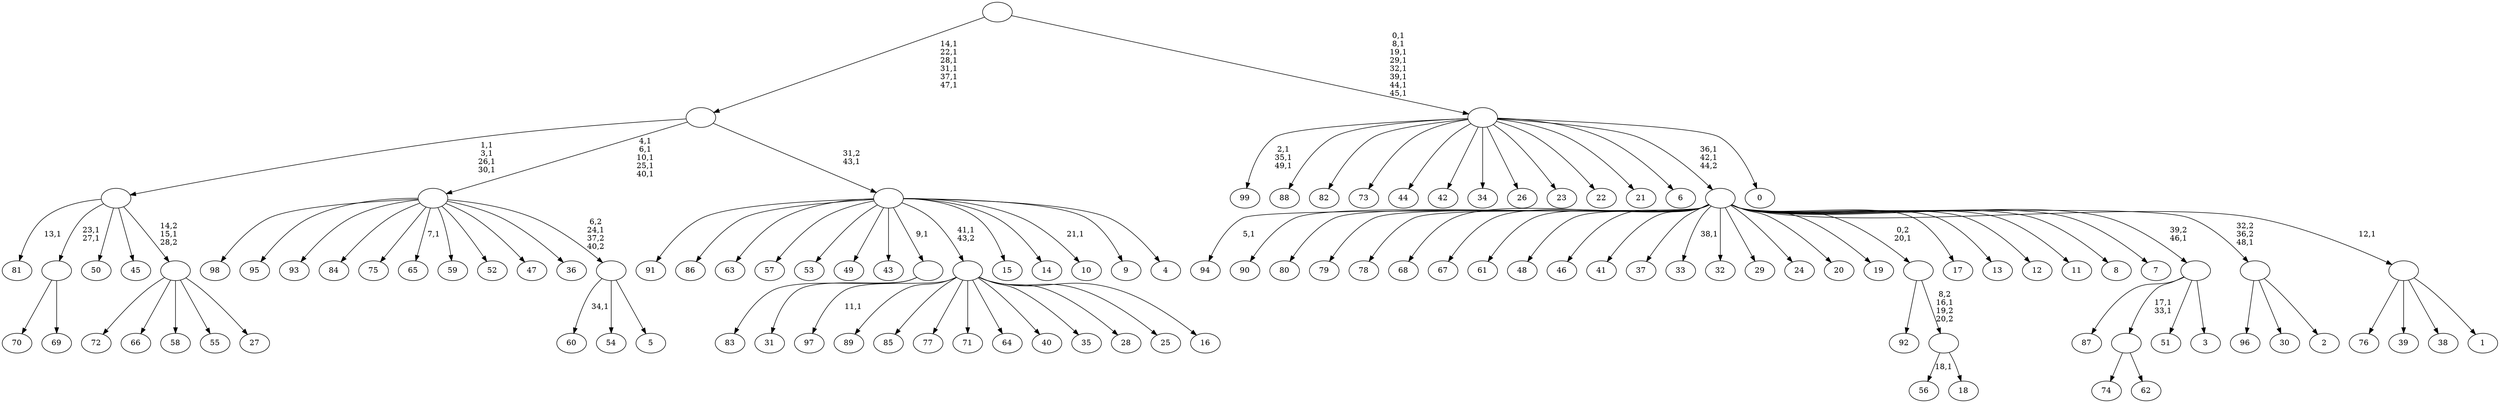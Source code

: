 digraph T {
	150 [label="99"]
	146 [label="98"]
	145 [label="97"]
	143 [label="96"]
	142 [label="95"]
	141 [label="94"]
	139 [label="93"]
	138 [label="92"]
	137 [label="91"]
	136 [label="90"]
	135 [label="89"]
	134 [label="88"]
	133 [label="87"]
	132 [label="86"]
	131 [label="85"]
	130 [label="84"]
	129 [label="83"]
	128 [label="82"]
	127 [label="81"]
	125 [label="80"]
	124 [label="79"]
	123 [label="78"]
	122 [label="77"]
	121 [label="76"]
	120 [label="75"]
	119 [label="74"]
	118 [label="73"]
	117 [label="72"]
	116 [label="71"]
	115 [label="70"]
	114 [label="69"]
	113 [label=""]
	111 [label="68"]
	110 [label="67"]
	109 [label="66"]
	108 [label="65"]
	106 [label="64"]
	105 [label="63"]
	104 [label="62"]
	103 [label=""]
	101 [label="61"]
	100 [label="60"]
	98 [label="59"]
	97 [label="58"]
	96 [label="57"]
	95 [label="56"]
	93 [label="55"]
	92 [label="54"]
	91 [label="53"]
	90 [label="52"]
	89 [label="51"]
	88 [label="50"]
	87 [label="49"]
	86 [label="48"]
	85 [label="47"]
	84 [label="46"]
	83 [label="45"]
	82 [label="44"]
	81 [label="43"]
	80 [label="42"]
	79 [label="41"]
	78 [label="40"]
	77 [label="39"]
	76 [label="38"]
	75 [label="37"]
	74 [label="36"]
	73 [label="35"]
	72 [label="34"]
	71 [label="33"]
	69 [label="32"]
	68 [label="31"]
	67 [label=""]
	66 [label="30"]
	65 [label="29"]
	64 [label="28"]
	63 [label="27"]
	62 [label=""]
	61 [label=""]
	57 [label="26"]
	56 [label="25"]
	55 [label="24"]
	54 [label="23"]
	53 [label="22"]
	52 [label="21"]
	51 [label="20"]
	50 [label="19"]
	49 [label="18"]
	48 [label=""]
	47 [label=""]
	46 [label="17"]
	45 [label="16"]
	44 [label=""]
	43 [label="15"]
	42 [label="14"]
	41 [label="13"]
	40 [label="12"]
	39 [label="11"]
	38 [label="10"]
	36 [label="9"]
	35 [label="8"]
	34 [label="7"]
	33 [label="6"]
	32 [label="5"]
	31 [label=""]
	30 [label=""]
	25 [label="4"]
	24 [label=""]
	23 [label=""]
	17 [label="3"]
	16 [label=""]
	15 [label="2"]
	14 [label=""]
	13 [label="1"]
	12 [label=""]
	11 [label=""]
	9 [label="0"]
	8 [label=""]
	0 [label=""]
	113 -> 115 [label=""]
	113 -> 114 [label=""]
	103 -> 119 [label=""]
	103 -> 104 [label=""]
	67 -> 129 [label=""]
	67 -> 68 [label=""]
	62 -> 117 [label=""]
	62 -> 109 [label=""]
	62 -> 97 [label=""]
	62 -> 93 [label=""]
	62 -> 63 [label=""]
	61 -> 113 [label="23,1\n27,1"]
	61 -> 127 [label="13,1"]
	61 -> 88 [label=""]
	61 -> 83 [label=""]
	61 -> 62 [label="14,2\n15,1\n28,2"]
	48 -> 95 [label="18,1"]
	48 -> 49 [label=""]
	47 -> 138 [label=""]
	47 -> 48 [label="8,2\n16,1\n19,2\n20,2"]
	44 -> 145 [label="11,1"]
	44 -> 135 [label=""]
	44 -> 131 [label=""]
	44 -> 122 [label=""]
	44 -> 116 [label=""]
	44 -> 106 [label=""]
	44 -> 78 [label=""]
	44 -> 73 [label=""]
	44 -> 64 [label=""]
	44 -> 56 [label=""]
	44 -> 45 [label=""]
	31 -> 100 [label="34,1"]
	31 -> 92 [label=""]
	31 -> 32 [label=""]
	30 -> 108 [label="7,1"]
	30 -> 146 [label=""]
	30 -> 142 [label=""]
	30 -> 139 [label=""]
	30 -> 130 [label=""]
	30 -> 120 [label=""]
	30 -> 98 [label=""]
	30 -> 90 [label=""]
	30 -> 85 [label=""]
	30 -> 74 [label=""]
	30 -> 31 [label="6,2\n24,1\n37,2\n40,2"]
	24 -> 38 [label="21,1"]
	24 -> 137 [label=""]
	24 -> 132 [label=""]
	24 -> 105 [label=""]
	24 -> 96 [label=""]
	24 -> 91 [label=""]
	24 -> 87 [label=""]
	24 -> 81 [label=""]
	24 -> 67 [label="9,1"]
	24 -> 44 [label="41,1\n43,2"]
	24 -> 43 [label=""]
	24 -> 42 [label=""]
	24 -> 36 [label=""]
	24 -> 25 [label=""]
	23 -> 30 [label="4,1\n6,1\n10,1\n25,1\n40,1"]
	23 -> 61 [label="1,1\n3,1\n26,1\n30,1"]
	23 -> 24 [label="31,2\n43,1"]
	16 -> 103 [label="17,1\n33,1"]
	16 -> 133 [label=""]
	16 -> 89 [label=""]
	16 -> 17 [label=""]
	14 -> 143 [label=""]
	14 -> 66 [label=""]
	14 -> 15 [label=""]
	12 -> 121 [label=""]
	12 -> 77 [label=""]
	12 -> 76 [label=""]
	12 -> 13 [label=""]
	11 -> 71 [label="38,1"]
	11 -> 141 [label="5,1"]
	11 -> 136 [label=""]
	11 -> 125 [label=""]
	11 -> 124 [label=""]
	11 -> 123 [label=""]
	11 -> 111 [label=""]
	11 -> 110 [label=""]
	11 -> 101 [label=""]
	11 -> 86 [label=""]
	11 -> 84 [label=""]
	11 -> 79 [label=""]
	11 -> 75 [label=""]
	11 -> 69 [label=""]
	11 -> 65 [label=""]
	11 -> 55 [label=""]
	11 -> 51 [label=""]
	11 -> 50 [label=""]
	11 -> 47 [label="0,2\n20,1"]
	11 -> 46 [label=""]
	11 -> 41 [label=""]
	11 -> 40 [label=""]
	11 -> 39 [label=""]
	11 -> 35 [label=""]
	11 -> 34 [label=""]
	11 -> 16 [label="39,2\n46,1"]
	11 -> 14 [label="32,2\n36,2\n48,1"]
	11 -> 12 [label="12,1"]
	8 -> 11 [label="36,1\n42,1\n44,2"]
	8 -> 150 [label="2,1\n35,1\n49,1"]
	8 -> 134 [label=""]
	8 -> 128 [label=""]
	8 -> 118 [label=""]
	8 -> 82 [label=""]
	8 -> 80 [label=""]
	8 -> 72 [label=""]
	8 -> 57 [label=""]
	8 -> 54 [label=""]
	8 -> 53 [label=""]
	8 -> 52 [label=""]
	8 -> 33 [label=""]
	8 -> 9 [label=""]
	0 -> 8 [label="0,1\n8,1\n19,1\n29,1\n32,1\n39,1\n44,1\n45,1"]
	0 -> 23 [label="14,1\n22,1\n28,1\n31,1\n37,1\n47,1"]
}

